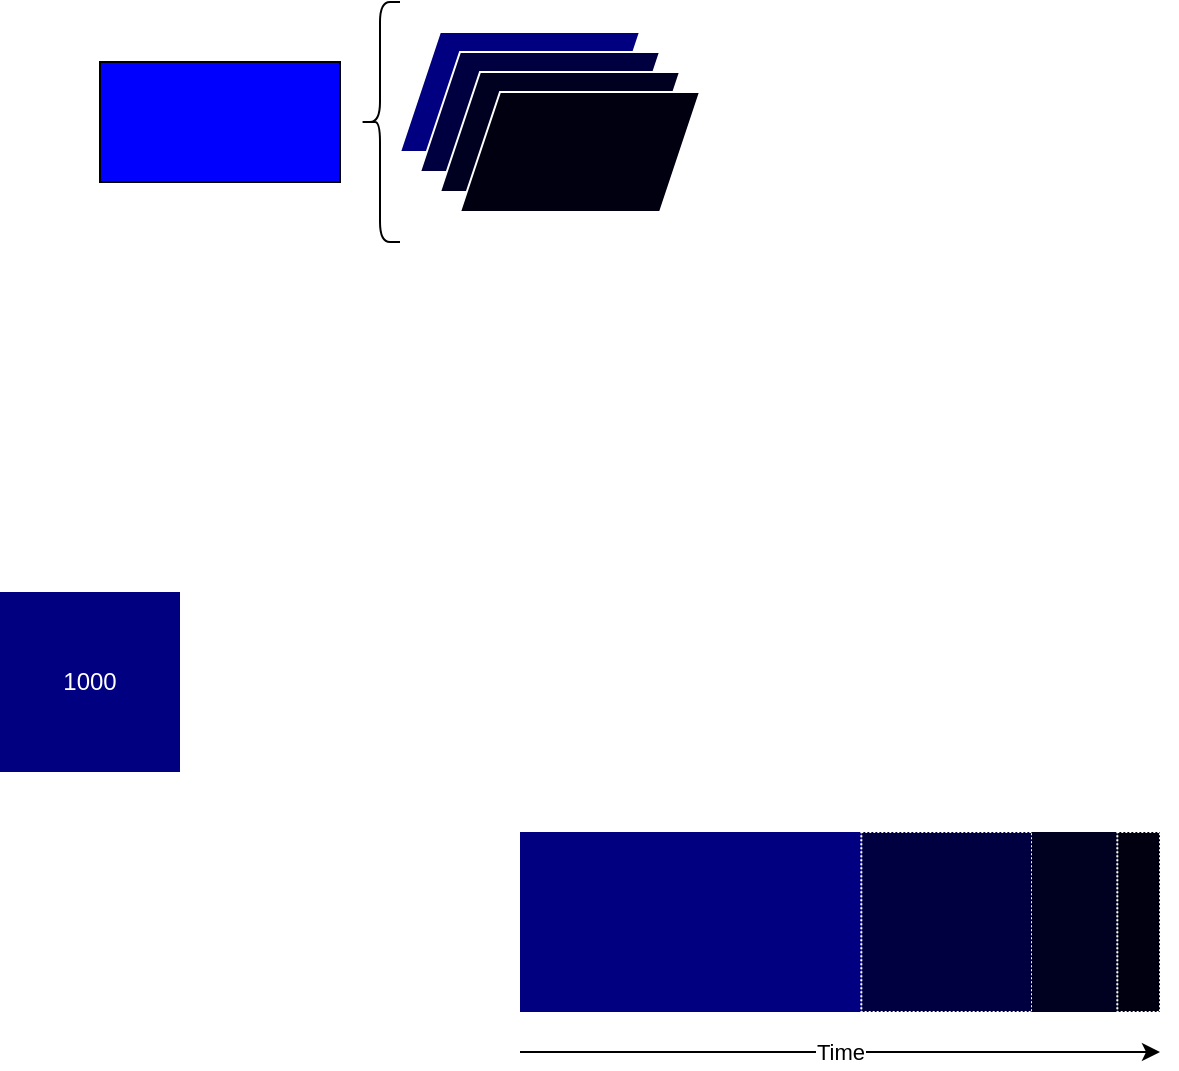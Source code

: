 <mxfile version="24.7.5" pages="4">
  <diagram name="unused" id="eN8OTyDYV8Wikb9feHDu">
    <mxGraphModel dx="1114" dy="1027" grid="1" gridSize="10" guides="1" tooltips="1" connect="1" arrows="1" fold="1" page="1" pageScale="1" pageWidth="850" pageHeight="1100" math="0" shadow="0">
      <root>
        <mxCell id="0" />
        <mxCell id="1" parent="0" />
        <mxCell id="H5FpU66yIaQPEvTJ0L4D-24" value="1000" style="whiteSpace=wrap;html=1;aspect=fixed;fillColor=#000080;strokeColor=none;fontColor=#FFFFFF;" parent="1" vertex="1">
          <mxGeometry x="30" y="610" width="90" height="90" as="geometry" />
        </mxCell>
        <mxCell id="H5FpU66yIaQPEvTJ0L4D-37" value="" style="group;strokeColor=#FFFFFF;strokeWidth=1;" parent="1" connectable="0" vertex="1">
          <mxGeometry x="290" y="730" width="320" height="90" as="geometry" />
        </mxCell>
        <mxCell id="H5FpU66yIaQPEvTJ0L4D-33" value="" style="rounded=0;whiteSpace=wrap;html=1;gradientColor=none;strokeColor=none;perimeterSpacing=0;fillColor=#000080;" parent="H5FpU66yIaQPEvTJ0L4D-37" vertex="1">
          <mxGeometry width="170.667" height="90" as="geometry" />
        </mxCell>
        <mxCell id="H5FpU66yIaQPEvTJ0L4D-34" value="" style="rounded=0;whiteSpace=wrap;html=1;strokeColor=#FFFFFF;fillColor=#000040;dashed=1;perimeterSpacing=0;strokeWidth=1;glass=0;shadow=0;dashPattern=1 1;" parent="H5FpU66yIaQPEvTJ0L4D-37" vertex="1">
          <mxGeometry x="170.667" width="85.333" height="90" as="geometry" />
        </mxCell>
        <mxCell id="H5FpU66yIaQPEvTJ0L4D-35" value="" style="rounded=0;whiteSpace=wrap;html=1;strokeColor=none;fillColor=#000020;dashed=1;" parent="H5FpU66yIaQPEvTJ0L4D-37" vertex="1">
          <mxGeometry x="256" width="42.667" height="90" as="geometry" />
        </mxCell>
        <mxCell id="H5FpU66yIaQPEvTJ0L4D-36" value="" style="rounded=0;whiteSpace=wrap;html=1;strokeColor=#FFFFFF;fillColor=#000010;dashed=1;perimeterSpacing=0;dashPattern=1 1;" parent="H5FpU66yIaQPEvTJ0L4D-37" vertex="1">
          <mxGeometry x="298.667" width="21.333" height="90" as="geometry" />
        </mxCell>
        <mxCell id="H5FpU66yIaQPEvTJ0L4D-38" value="" style="endArrow=classic;html=1;rounded=0;" parent="1" edge="1">
          <mxGeometry width="50" height="50" relative="1" as="geometry">
            <mxPoint x="290" y="840" as="sourcePoint" />
            <mxPoint x="610" y="840" as="targetPoint" />
          </mxGeometry>
        </mxCell>
        <mxCell id="H5FpU66yIaQPEvTJ0L4D-39" value="Time" style="edgeLabel;html=1;align=center;verticalAlign=middle;resizable=0;points=[];spacingLeft=3;spacingRight=3;" parent="H5FpU66yIaQPEvTJ0L4D-38" connectable="0" vertex="1">
          <mxGeometry relative="1" as="geometry">
            <mxPoint as="offset" />
          </mxGeometry>
        </mxCell>
        <mxCell id="H5FpU66yIaQPEvTJ0L4D-54" value="" style="group" parent="1" connectable="0" vertex="1">
          <mxGeometry x="80" y="315" width="300" height="120" as="geometry" />
        </mxCell>
        <mxCell id="H5FpU66yIaQPEvTJ0L4D-44" value="" style="rounded=0;whiteSpace=wrap;html=1;strokeColor=#000000;fillColor=#0000FF;" parent="H5FpU66yIaQPEvTJ0L4D-54" vertex="1">
          <mxGeometry y="30" width="120" height="60" as="geometry" />
        </mxCell>
        <mxCell id="H5FpU66yIaQPEvTJ0L4D-50" value="" style="group" parent="H5FpU66yIaQPEvTJ0L4D-54" connectable="0" vertex="1">
          <mxGeometry x="150" y="15" width="150" height="90" as="geometry" />
        </mxCell>
        <mxCell id="H5FpU66yIaQPEvTJ0L4D-40" value="" style="shape=parallelogram;perimeter=parallelogramPerimeter;whiteSpace=wrap;html=1;fixedSize=1;fillColor=#000080;strokeColor=#FFFFFF;" parent="H5FpU66yIaQPEvTJ0L4D-50" vertex="1">
          <mxGeometry width="120" height="60" as="geometry" />
        </mxCell>
        <mxCell id="H5FpU66yIaQPEvTJ0L4D-41" value="" style="shape=parallelogram;perimeter=parallelogramPerimeter;whiteSpace=wrap;html=1;fixedSize=1;fillColor=#000040;strokeColor=#FFFFFF;" parent="H5FpU66yIaQPEvTJ0L4D-50" vertex="1">
          <mxGeometry x="10" y="10" width="120" height="60" as="geometry" />
        </mxCell>
        <mxCell id="H5FpU66yIaQPEvTJ0L4D-42" value="" style="shape=parallelogram;perimeter=parallelogramPerimeter;whiteSpace=wrap;html=1;fixedSize=1;fillColor=#000020;strokeColor=#FFFFFF;" parent="H5FpU66yIaQPEvTJ0L4D-50" vertex="1">
          <mxGeometry x="20" y="20" width="120" height="60" as="geometry" />
        </mxCell>
        <mxCell id="H5FpU66yIaQPEvTJ0L4D-43" value="" style="shape=parallelogram;perimeter=parallelogramPerimeter;whiteSpace=wrap;html=1;fixedSize=1;fillColor=#000010;strokeColor=#FFFFFF;" parent="H5FpU66yIaQPEvTJ0L4D-50" vertex="1">
          <mxGeometry x="30" y="30" width="120" height="60" as="geometry" />
        </mxCell>
        <mxCell id="H5FpU66yIaQPEvTJ0L4D-53" value="" style="shape=curlyBracket;whiteSpace=wrap;html=1;rounded=1;labelPosition=left;verticalLabelPosition=middle;align=right;verticalAlign=middle;" parent="H5FpU66yIaQPEvTJ0L4D-54" vertex="1">
          <mxGeometry x="130" width="20" height="120" as="geometry" />
        </mxCell>
      </root>
    </mxGraphModel>
  </diagram>
  <diagram id="h4a3KCSo6mE3PCRIEOPl" name="rgb-to-channel">
    <mxGraphModel dx="768" dy="708" grid="1" gridSize="10" guides="1" tooltips="1" connect="1" arrows="1" fold="1" page="1" pageScale="1" pageWidth="850" pageHeight="1100" math="0" shadow="0">
      <root>
        <mxCell id="0" />
        <mxCell id="1" parent="0" />
        <mxCell id="NoAxw_Gimwfl64AOkPOF-1" value="" style="group" connectable="0" vertex="1" parent="1">
          <mxGeometry x="80" y="140" width="290" height="120" as="geometry" />
        </mxCell>
        <mxCell id="NoAxw_Gimwfl64AOkPOF-2" value="" style="rounded=0;whiteSpace=wrap;html=1;strokeColor=#000000;fillColor=#FFFFFE;" vertex="1" parent="NoAxw_Gimwfl64AOkPOF-1">
          <mxGeometry y="30" width="120" height="60" as="geometry" />
        </mxCell>
        <mxCell id="NoAxw_Gimwfl64AOkPOF-3" value="" style="group" connectable="0" vertex="1" parent="NoAxw_Gimwfl64AOkPOF-1">
          <mxGeometry x="150" y="20" width="140" height="80" as="geometry" />
        </mxCell>
        <mxCell id="NoAxw_Gimwfl64AOkPOF-4" value="" style="shape=parallelogram;perimeter=parallelogramPerimeter;whiteSpace=wrap;html=1;fixedSize=1;fillColor=#FF0000;" vertex="1" parent="NoAxw_Gimwfl64AOkPOF-3">
          <mxGeometry width="120" height="60" as="geometry" />
        </mxCell>
        <mxCell id="NoAxw_Gimwfl64AOkPOF-5" value="" style="shape=parallelogram;perimeter=parallelogramPerimeter;whiteSpace=wrap;html=1;fixedSize=1;fillColor=#00FF00;" vertex="1" parent="NoAxw_Gimwfl64AOkPOF-3">
          <mxGeometry x="10" y="10" width="120" height="60" as="geometry" />
        </mxCell>
        <mxCell id="NoAxw_Gimwfl64AOkPOF-6" value="" style="shape=parallelogram;perimeter=parallelogramPerimeter;whiteSpace=wrap;html=1;fixedSize=1;fillColor=#0000FF;" vertex="1" parent="NoAxw_Gimwfl64AOkPOF-3">
          <mxGeometry x="20" y="20" width="120" height="60" as="geometry" />
        </mxCell>
        <mxCell id="NoAxw_Gimwfl64AOkPOF-7" value="" style="shape=curlyBracket;whiteSpace=wrap;html=1;rounded=1;labelPosition=left;verticalLabelPosition=middle;align=right;verticalAlign=middle;strokeColor=#000000;" vertex="1" parent="NoAxw_Gimwfl64AOkPOF-1">
          <mxGeometry x="130" width="20" height="120" as="geometry" />
        </mxCell>
      </root>
    </mxGraphModel>
  </diagram>
  <diagram id="t3dTTSAB_dS8PYFzPe8G" name="single-channel-split">
    <mxGraphModel dx="530" dy="489" grid="1" gridSize="10" guides="1" tooltips="1" connect="1" arrows="1" fold="1" page="1" pageScale="1" pageWidth="850" pageHeight="1100" math="0" shadow="0">
      <root>
        <mxCell id="0" />
        <mxCell id="1" parent="0" />
        <mxCell id="nUbsuYr1rHSBGx_usvJ4-1" value="" style="group" parent="1" connectable="0" vertex="1">
          <mxGeometry x="290" y="500" width="320" height="190" as="geometry" />
        </mxCell>
        <mxCell id="nUbsuYr1rHSBGx_usvJ4-2" value="" style="group" parent="nUbsuYr1rHSBGx_usvJ4-1" connectable="0" vertex="1">
          <mxGeometry x="120" width="80" height="80" as="geometry" />
        </mxCell>
        <mxCell id="nUbsuYr1rHSBGx_usvJ4-3" value="" style="ellipse;whiteSpace=wrap;html=1;aspect=fixed;fillColor=#00FF00;strokeColor=none;" parent="nUbsuYr1rHSBGx_usvJ4-2" vertex="1">
          <mxGeometry width="80" height="80" as="geometry" />
        </mxCell>
        <mxCell id="nUbsuYr1rHSBGx_usvJ4-4" value="1" style="text;align=center;verticalAlign=middle;resizable=0;points=[];autosize=1;strokeColor=none;fillColor=none;spacing=0;html=1;spacingLeft=-2;spacingRight=-2;fontColor=#000001;" parent="nUbsuYr1rHSBGx_usvJ4-2" vertex="1">
          <mxGeometry x="15" y="30" width="20" height="20" as="geometry" />
        </mxCell>
        <mxCell id="nUbsuYr1rHSBGx_usvJ4-5" value="1" style="text;align=center;verticalAlign=middle;resizable=0;points=[];autosize=1;strokeColor=none;fillColor=none;spacing=0;html=1;spacingLeft=-2;spacingRight=-2;fontColor=#000001;" parent="nUbsuYr1rHSBGx_usvJ4-2" vertex="1">
          <mxGeometry x="25" y="30" width="20" height="20" as="geometry" />
        </mxCell>
        <mxCell id="nUbsuYr1rHSBGx_usvJ4-6" value="1" style="text;align=center;verticalAlign=middle;resizable=0;points=[];autosize=1;strokeColor=none;fillColor=none;spacing=0;html=1;spacingLeft=-2;spacingRight=-2;fontColor=#000001;" parent="nUbsuYr1rHSBGx_usvJ4-2" vertex="1">
          <mxGeometry x="35" y="30" width="20" height="20" as="geometry" />
        </mxCell>
        <mxCell id="nUbsuYr1rHSBGx_usvJ4-7" value="1" style="text;align=center;verticalAlign=middle;resizable=0;points=[];autosize=1;strokeColor=none;fillColor=none;spacing=0;html=1;spacingLeft=-2;spacingRight=-2;fontColor=#000001;" parent="nUbsuYr1rHSBGx_usvJ4-2" vertex="1">
          <mxGeometry x="45" y="30" width="20" height="20" as="geometry" />
        </mxCell>
        <mxCell id="nUbsuYr1rHSBGx_usvJ4-8" value="" style="endArrow=classic;html=1;rounded=0;entryX=0.5;entryY=0;entryDx=0;entryDy=0;strokeColor=#000000;fontColor=#000000;" parent="nUbsuYr1rHSBGx_usvJ4-1" source="nUbsuYr1rHSBGx_usvJ4-4" target="nUbsuYr1rHSBGx_usvJ4-17" edge="1">
          <mxGeometry width="50" height="50" relative="1" as="geometry">
            <mxPoint x="120" y="80" as="sourcePoint" />
            <mxPoint x="220" y="220" as="targetPoint" />
            <Array as="points">
              <mxPoint x="145" y="80" />
              <mxPoint x="40" y="80" />
            </Array>
          </mxGeometry>
        </mxCell>
        <mxCell id="nUbsuYr1rHSBGx_usvJ4-9" style="edgeStyle=orthogonalEdgeStyle;rounded=0;orthogonalLoop=1;jettySize=auto;html=1;entryX=0.5;entryY=0;entryDx=0;entryDy=0;strokeColor=#000000;fontColor=#000000;" parent="nUbsuYr1rHSBGx_usvJ4-1" source="nUbsuYr1rHSBGx_usvJ4-5" target="nUbsuYr1rHSBGx_usvJ4-16" edge="1">
          <mxGeometry relative="1" as="geometry">
            <Array as="points">
              <mxPoint x="155" y="90" />
              <mxPoint x="120" y="90" />
            </Array>
          </mxGeometry>
        </mxCell>
        <mxCell id="nUbsuYr1rHSBGx_usvJ4-10" style="edgeStyle=orthogonalEdgeStyle;rounded=0;orthogonalLoop=1;jettySize=auto;html=1;entryX=0.5;entryY=0;entryDx=0;entryDy=0;strokeColor=#000000;fontColor=#000000;" parent="nUbsuYr1rHSBGx_usvJ4-1" source="nUbsuYr1rHSBGx_usvJ4-6" target="nUbsuYr1rHSBGx_usvJ4-15" edge="1">
          <mxGeometry relative="1" as="geometry">
            <Array as="points">
              <mxPoint x="165" y="90" />
              <mxPoint x="200" y="90" />
            </Array>
          </mxGeometry>
        </mxCell>
        <mxCell id="nUbsuYr1rHSBGx_usvJ4-11" value="" style="edgeStyle=orthogonalEdgeStyle;rounded=0;orthogonalLoop=1;jettySize=auto;entryX=0.5;entryY=0;entryDx=0;entryDy=0;labelBackgroundColor=default;labelBorderColor=none;html=1;strokeColor=#000000;curved=0;strokeWidth=1;fontColor=#000000;" parent="nUbsuYr1rHSBGx_usvJ4-1" source="nUbsuYr1rHSBGx_usvJ4-7" target="nUbsuYr1rHSBGx_usvJ4-14" edge="1">
          <mxGeometry relative="1" as="geometry">
            <Array as="points">
              <mxPoint x="175" y="80" />
              <mxPoint x="280" y="80" />
            </Array>
          </mxGeometry>
        </mxCell>
        <mxCell id="nUbsuYr1rHSBGx_usvJ4-12" value="" style="group" parent="nUbsuYr1rHSBGx_usvJ4-1" connectable="0" vertex="1">
          <mxGeometry y="100" width="320" height="90" as="geometry" />
        </mxCell>
        <mxCell id="nUbsuYr1rHSBGx_usvJ4-14" value="0001" style="ellipse;whiteSpace=wrap;html=1;aspect=fixed;fillColor=#000100;strokeColor=none;fontColor=#FFFFFF;" parent="nUbsuYr1rHSBGx_usvJ4-12" vertex="1">
          <mxGeometry x="245" y="10" width="70" height="70" as="geometry" />
        </mxCell>
        <mxCell id="nUbsuYr1rHSBGx_usvJ4-15" value="0010" style="ellipse;whiteSpace=wrap;html=1;aspect=fixed;fillColor=#002000;strokeColor=none;fontColor=#FFFFFF;" parent="nUbsuYr1rHSBGx_usvJ4-12" vertex="1">
          <mxGeometry x="165" y="10" width="70" height="70" as="geometry" />
        </mxCell>
        <mxCell id="nUbsuYr1rHSBGx_usvJ4-16" value="0100" style="ellipse;whiteSpace=wrap;html=1;aspect=fixed;fillColor=#004000;strokeColor=none;fontColor=#FFFFFF;" parent="nUbsuYr1rHSBGx_usvJ4-12" vertex="1">
          <mxGeometry x="85" y="10" width="70" height="70" as="geometry" />
        </mxCell>
        <mxCell id="nUbsuYr1rHSBGx_usvJ4-17" value="1000" style="ellipse;whiteSpace=wrap;html=1;aspect=fixed;fillColor=#008000;strokeColor=none;fontColor=#FFFFFF;" parent="nUbsuYr1rHSBGx_usvJ4-12" vertex="1">
          <mxGeometry x="5" y="10" width="70" height="70" as="geometry" />
        </mxCell>
      </root>
    </mxGraphModel>
  </diagram>
  <diagram id="qiKRaXSzsCdREyUZXO5Y" name="color-over-time">
    <mxGraphModel dx="768" dy="708" grid="1" gridSize="10" guides="1" tooltips="1" connect="1" arrows="1" fold="1" page="1" pageScale="1" pageWidth="850" pageHeight="1100" math="0" shadow="0">
      <root>
        <mxCell id="0" />
        <mxCell id="1" parent="0" />
        <mxCell id="tRbKL5W_trSHnm6EUdL_-1" value="" style="group;strokeColor=none;strokeWidth=1;perimeterSpacing=0;fillColor=none;opacity=0;" connectable="0" vertex="1" parent="1">
          <mxGeometry x="500" y="130" width="617.5" height="150" as="geometry" />
        </mxCell>
        <mxCell id="tRbKL5W_trSHnm6EUdL_-2" value="" style="rounded=0;whiteSpace=wrap;html=1;strokeColor=none;fillColor=#d80073;fontColor=#ffffff;" vertex="1" parent="tRbKL5W_trSHnm6EUdL_-1">
          <mxGeometry y="50" width="70" height="60" as="geometry" />
        </mxCell>
        <mxCell id="tRbKL5W_trSHnm6EUdL_-3" value="" style="group" connectable="0" vertex="1" parent="tRbKL5W_trSHnm6EUdL_-1">
          <mxGeometry x="110" y="40" width="140" height="80" as="geometry" />
        </mxCell>
        <mxCell id="tRbKL5W_trSHnm6EUdL_-4" value="" style="shape=parallelogram;perimeter=parallelogramPerimeter;whiteSpace=wrap;html=1;fixedSize=1;fillColor=#d80000;" vertex="1" parent="tRbKL5W_trSHnm6EUdL_-3">
          <mxGeometry width="120" height="60" as="geometry" />
        </mxCell>
        <mxCell id="tRbKL5W_trSHnm6EUdL_-5" value="" style="shape=parallelogram;perimeter=parallelogramPerimeter;whiteSpace=wrap;html=1;fixedSize=1;fillColor=#000000;strokeColor=none;fontColor=#000001;" vertex="1" parent="tRbKL5W_trSHnm6EUdL_-3">
          <mxGeometry x="10" y="10" width="120" height="60" as="geometry" />
        </mxCell>
        <mxCell id="tRbKL5W_trSHnm6EUdL_-6" value="" style="shape=parallelogram;perimeter=parallelogramPerimeter;whiteSpace=wrap;html=1;fixedSize=1;fillColor=#000073;strokeColor=none;" vertex="1" parent="tRbKL5W_trSHnm6EUdL_-3">
          <mxGeometry x="20" y="20" width="120" height="60" as="geometry" />
        </mxCell>
        <mxCell id="tRbKL5W_trSHnm6EUdL_-7" value="" style="shape=curlyBracket;whiteSpace=wrap;html=1;rounded=1;labelPosition=left;verticalLabelPosition=middle;align=right;verticalAlign=middle;" vertex="1" parent="tRbKL5W_trSHnm6EUdL_-1">
          <mxGeometry x="80" y="25" width="20" height="110" as="geometry" />
        </mxCell>
        <mxCell id="tRbKL5W_trSHnm6EUdL_-8" value="" style="shape=curlyBracket;whiteSpace=wrap;html=1;rounded=1;labelPosition=left;verticalLabelPosition=middle;align=right;verticalAlign=middle;" vertex="1" parent="tRbKL5W_trSHnm6EUdL_-1">
          <mxGeometry x="260" y="25" width="20" height="110" as="geometry" />
        </mxCell>
        <mxCell id="tRbKL5W_trSHnm6EUdL_-9" value="" style="rounded=0;whiteSpace=wrap;html=1;strokeColor=#000000;fillColor=#FF0000;" vertex="1" parent="tRbKL5W_trSHnm6EUdL_-1">
          <mxGeometry x="310" y="25" width="160" height="30" as="geometry" />
        </mxCell>
        <mxCell id="tRbKL5W_trSHnm6EUdL_-10" value="" style="rounded=0;whiteSpace=wrap;html=1;fillColor=#000000;fontColor=#000001;" vertex="1" parent="tRbKL5W_trSHnm6EUdL_-1">
          <mxGeometry x="310" y="65" width="160" height="30" as="geometry" />
        </mxCell>
        <mxCell id="tRbKL5W_trSHnm6EUdL_-11" value="" style="rounded=0;whiteSpace=wrap;html=1;fillColor=#000000;fontColor=#000001;" vertex="1" parent="tRbKL5W_trSHnm6EUdL_-1">
          <mxGeometry x="310" y="105" width="160" height="30" as="geometry" />
        </mxCell>
        <mxCell id="tRbKL5W_trSHnm6EUdL_-12" value="R" style="text;html=1;align=center;verticalAlign=middle;resizable=0;points=[];autosize=1;strokeColor=none;fillColor=none;" vertex="1" parent="tRbKL5W_trSHnm6EUdL_-1">
          <mxGeometry x="280" y="25" width="30" height="30" as="geometry" />
        </mxCell>
        <mxCell id="tRbKL5W_trSHnm6EUdL_-13" value="G" style="text;html=1;align=center;verticalAlign=middle;resizable=0;points=[];autosize=1;strokeColor=none;fillColor=none;" vertex="1" parent="tRbKL5W_trSHnm6EUdL_-1">
          <mxGeometry x="280" y="65" width="30" height="30" as="geometry" />
        </mxCell>
        <mxCell id="tRbKL5W_trSHnm6EUdL_-14" value="B" style="text;html=1;align=center;verticalAlign=middle;resizable=0;points=[];autosize=1;strokeColor=none;fillColor=none;" vertex="1" parent="tRbKL5W_trSHnm6EUdL_-1">
          <mxGeometry x="280" y="100" width="30" height="30" as="geometry" />
        </mxCell>
        <mxCell id="tRbKL5W_trSHnm6EUdL_-15" value="" style="rounded=0;whiteSpace=wrap;html=1;strokeColor=#000000;fillColor=#FF0000;" vertex="1" parent="tRbKL5W_trSHnm6EUdL_-1">
          <mxGeometry x="480" y="25" width="60" height="30" as="geometry" />
        </mxCell>
        <mxCell id="tRbKL5W_trSHnm6EUdL_-16" value="" style="rounded=0;whiteSpace=wrap;html=1;strokeColor=#000000;fillColor=#000000;fontColor=#000001;" vertex="1" parent="tRbKL5W_trSHnm6EUdL_-1">
          <mxGeometry x="550" y="25" width="30" height="30" as="geometry" />
        </mxCell>
        <mxCell id="tRbKL5W_trSHnm6EUdL_-17" value="" style="rounded=0;whiteSpace=wrap;html=1;strokeColor=#000000;fillColor=#000000;fontColor=#000001;" vertex="1" parent="tRbKL5W_trSHnm6EUdL_-1">
          <mxGeometry x="590" y="25" width="15" height="30" as="geometry" />
        </mxCell>
        <mxCell id="tRbKL5W_trSHnm6EUdL_-18" value="" style="rounded=0;whiteSpace=wrap;html=1;strokeColor=#000000;fillColor=#000000;fontColor=#000001;" vertex="1" parent="tRbKL5W_trSHnm6EUdL_-1">
          <mxGeometry x="480" y="65" width="60" height="30" as="geometry" />
        </mxCell>
        <mxCell id="tRbKL5W_trSHnm6EUdL_-19" value="" style="rounded=0;whiteSpace=wrap;html=1;strokeColor=#000000;fillColor=#000000;fontColor=#000001;" vertex="1" parent="tRbKL5W_trSHnm6EUdL_-1">
          <mxGeometry x="550" y="65" width="30" height="30" as="geometry" />
        </mxCell>
        <mxCell id="tRbKL5W_trSHnm6EUdL_-20" value="" style="rounded=0;whiteSpace=wrap;html=1;strokeColor=#000000;fillColor=#000000;fontColor=#000001;" vertex="1" parent="tRbKL5W_trSHnm6EUdL_-1">
          <mxGeometry x="590" y="65" width="15" height="30" as="geometry" />
        </mxCell>
        <mxCell id="tRbKL5W_trSHnm6EUdL_-21" value="" style="rounded=0;whiteSpace=wrap;html=1;strokeColor=#000000;fillColor=#0000FF;" vertex="1" parent="tRbKL5W_trSHnm6EUdL_-1">
          <mxGeometry x="480" y="105" width="60" height="30" as="geometry" />
        </mxCell>
        <mxCell id="tRbKL5W_trSHnm6EUdL_-22" value="" style="rounded=0;whiteSpace=wrap;html=1;strokeColor=#000000;fillColor=#0000FF;" vertex="1" parent="tRbKL5W_trSHnm6EUdL_-1">
          <mxGeometry x="550" y="105" width="30" height="30" as="geometry" />
        </mxCell>
        <mxCell id="tRbKL5W_trSHnm6EUdL_-23" value="" style="rounded=0;whiteSpace=wrap;html=1;strokeColor=#000000;fillColor=#0000FF;" vertex="1" parent="tRbKL5W_trSHnm6EUdL_-1">
          <mxGeometry x="590" y="105" width="15" height="30" as="geometry" />
        </mxCell>
        <mxCell id="tRbKL5W_trSHnm6EUdL_-24" value="MSB" style="text;html=1;align=center;verticalAlign=middle;resizable=0;points=[];autosize=1;strokeColor=none;fillColor=none;fontSize=10;" vertex="1" parent="tRbKL5W_trSHnm6EUdL_-1">
          <mxGeometry x="365" width="50" height="30" as="geometry" />
        </mxCell>
        <mxCell id="tRbKL5W_trSHnm6EUdL_-25" value="LSB" style="text;html=1;align=center;verticalAlign=middle;resizable=0;points=[];autosize=1;strokeColor=none;fillColor=none;fontSize=10;" vertex="1" parent="tRbKL5W_trSHnm6EUdL_-1">
          <mxGeometry x="577.5" width="40" height="30" as="geometry" />
        </mxCell>
        <mxCell id="tRbKL5W_trSHnm6EUdL_-26" value="" style="endArrow=classic;html=1;rounded=0;" edge="1" parent="tRbKL5W_trSHnm6EUdL_-1">
          <mxGeometry width="50" height="50" relative="1" as="geometry">
            <mxPoint x="310" y="150" as="sourcePoint" />
            <mxPoint x="605" y="150" as="targetPoint" />
          </mxGeometry>
        </mxCell>
        <mxCell id="tRbKL5W_trSHnm6EUdL_-27" value="Time" style="edgeLabel;html=1;align=center;verticalAlign=top;resizable=0;points=[];spacingLeft=3;spacingRight=3;labelBackgroundColor=none;labelPosition=center;verticalLabelPosition=top;" connectable="0" vertex="1" parent="tRbKL5W_trSHnm6EUdL_-26">
          <mxGeometry relative="1" as="geometry">
            <mxPoint as="offset" />
          </mxGeometry>
        </mxCell>
      </root>
    </mxGraphModel>
  </diagram>
</mxfile>
